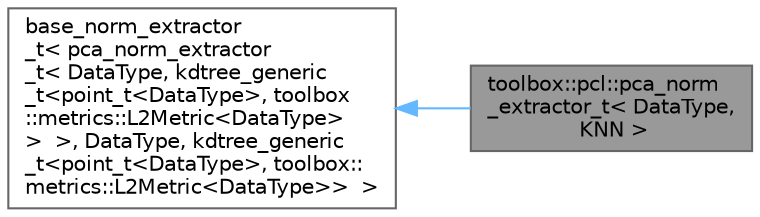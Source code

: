 digraph "toolbox::pcl::pca_norm_extractor_t&lt; DataType, KNN &gt;"
{
 // LATEX_PDF_SIZE
  bgcolor="transparent";
  edge [fontname=Helvetica,fontsize=10,labelfontname=Helvetica,labelfontsize=10];
  node [fontname=Helvetica,fontsize=10,shape=box,height=0.2,width=0.4];
  rankdir="LR";
  Node1 [id="Node000001",label="toolbox::pcl::pca_norm\l_extractor_t\< DataType,\l KNN \>",height=0.2,width=0.4,color="gray40", fillcolor="grey60", style="filled", fontcolor="black",tooltip="基于PCA的法向量提取器 / PCA-based normal extractor"];
  Node2 -> Node1 [id="edge1_Node000001_Node000002",dir="back",color="steelblue1",style="solid",tooltip=" "];
  Node2 [id="Node000002",label="base_norm_extractor\l_t\< pca_norm_extractor\l_t\< DataType, kdtree_generic\l_t\<point_t\<DataType\>, toolbox\l::metrics::L2Metric\<DataType\>\l\>  \>, DataType, kdtree_generic\l_t\<point_t\<DataType\>, toolbox::\lmetrics::L2Metric\<DataType\>\>  \>",height=0.2,width=0.4,color="gray40", fillcolor="white", style="filled",tooltip=" "];
}
